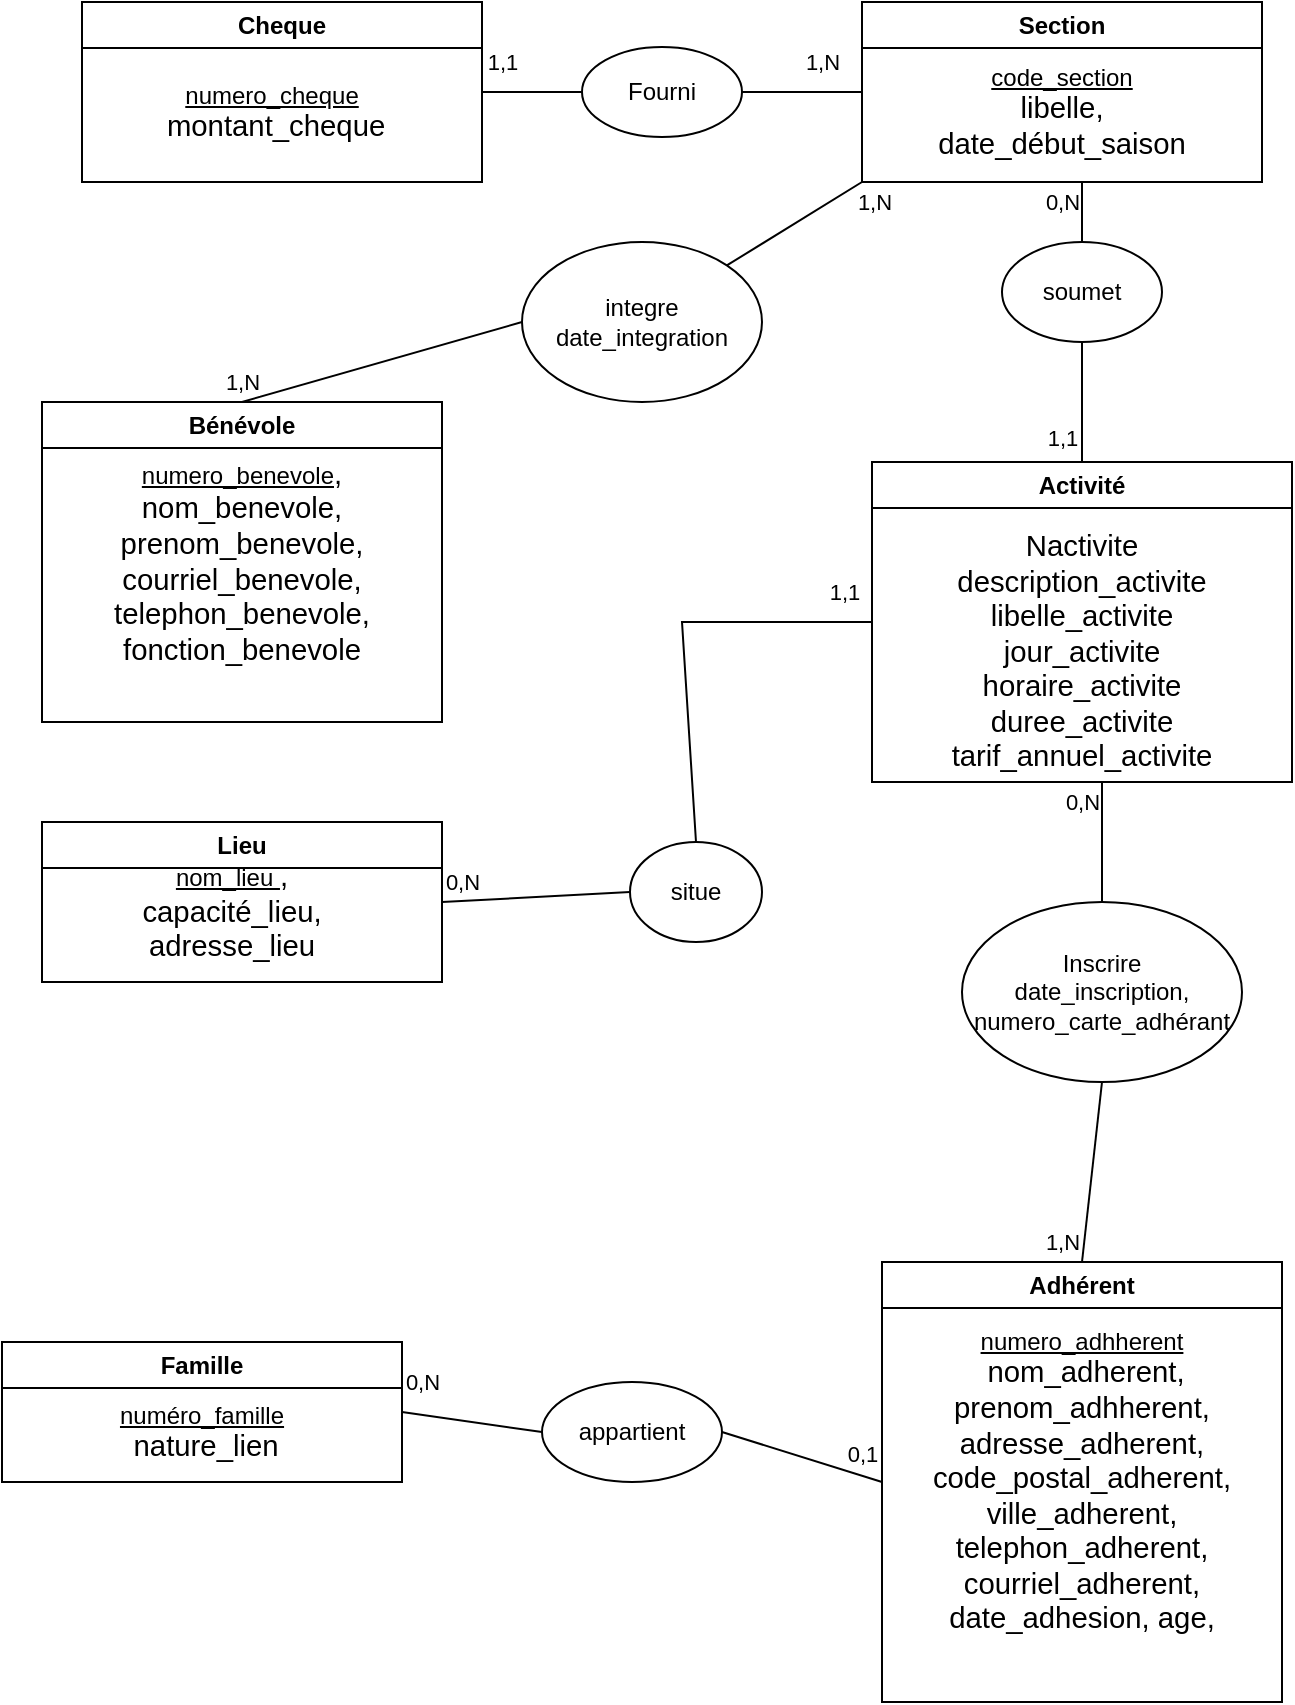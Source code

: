 <mxfile version="22.0.8" type="github">
  <diagram name="Page-1" id="Z1H5cb4nOgfpt247MVPV">
    <mxGraphModel dx="882" dy="604" grid="1" gridSize="10" guides="1" tooltips="1" connect="1" arrows="1" fold="1" page="1" pageScale="1" pageWidth="827" pageHeight="1169" math="0" shadow="0">
      <root>
        <mxCell id="0" />
        <mxCell id="1" parent="0" />
        <mxCell id="l4y7giBjrZG4BQ_seJTM-2" value="&lt;font style=&quot;vertical-align: inherit;&quot;&gt;&lt;font style=&quot;vertical-align: inherit;&quot;&gt;Famille&lt;/font&gt;&lt;/font&gt;" style="swimlane;whiteSpace=wrap;html=1;" parent="1" vertex="1">
          <mxGeometry x="10" y="700" width="200" height="70" as="geometry" />
        </mxCell>
        <mxCell id="l4y7giBjrZG4BQ_seJTM-3" value="&lt;u&gt;&lt;font style=&quot;vertical-align: inherit;&quot;&gt;&lt;font style=&quot;vertical-align: inherit;&quot;&gt;numéro_famille&lt;br&gt;&lt;/font&gt;&lt;/font&gt;&lt;/u&gt;&lt;span style=&quot;font-size:11.0pt;font-family:&amp;quot;Arial&amp;quot;,sans-serif;mso-fareast-font-family:&lt;br/&gt;NSimSun;mso-bidi-font-family:&amp;quot;Lucida Sans&amp;quot;;mso-ansi-language:FR;mso-fareast-language:&lt;br/&gt;ZH-CN;mso-bidi-language:HI&quot;&gt;&lt;font style=&quot;vertical-align: inherit;&quot;&gt;&lt;font style=&quot;vertical-align: inherit;&quot;&gt;&amp;nbsp;nature_lien&lt;/font&gt;&lt;/font&gt;&lt;/span&gt;" style="text;html=1;strokeColor=none;fillColor=none;align=center;verticalAlign=middle;whiteSpace=wrap;rounded=0;" parent="l4y7giBjrZG4BQ_seJTM-2" vertex="1">
          <mxGeometry x="70" y="30" width="60" height="30" as="geometry" />
        </mxCell>
        <mxCell id="l4y7giBjrZG4BQ_seJTM-4" value="Section" style="swimlane;whiteSpace=wrap;html=1;" parent="1" vertex="1">
          <mxGeometry x="440" y="30" width="200" height="90" as="geometry" />
        </mxCell>
        <mxCell id="l4y7giBjrZG4BQ_seJTM-5" value="&lt;u&gt;&lt;font style=&quot;vertical-align: inherit;&quot;&gt;&lt;font style=&quot;vertical-align: inherit;&quot;&gt;code_section&lt;br&gt;&lt;/font&gt;&lt;/font&gt;&lt;/u&gt;&lt;span style=&quot;font-size:11.0pt;font-family:&amp;quot;Arial&amp;quot;,sans-serif;mso-fareast-font-family:&lt;br/&gt;NSimSun;mso-bidi-font-family:&amp;quot;Lucida Sans&amp;quot;;mso-ansi-language:FR;mso-fareast-language:&lt;br/&gt;ZH-CN;mso-bidi-language:HI&quot;&gt;&lt;font style=&quot;vertical-align: inherit;&quot;&gt;&lt;font style=&quot;vertical-align: inherit;&quot;&gt;libelle, date_début_saison&lt;/font&gt;&lt;/font&gt;&lt;/span&gt;" style="text;html=1;strokeColor=none;fillColor=none;align=center;verticalAlign=middle;whiteSpace=wrap;rounded=0;" parent="l4y7giBjrZG4BQ_seJTM-4" vertex="1">
          <mxGeometry x="70" y="40" width="60" height="30" as="geometry" />
        </mxCell>
        <mxCell id="l4y7giBjrZG4BQ_seJTM-14" value="Bénévole" style="swimlane;whiteSpace=wrap;html=1;" parent="1" vertex="1">
          <mxGeometry x="30" y="230" width="200" height="160" as="geometry" />
        </mxCell>
        <mxCell id="l4y7giBjrZG4BQ_seJTM-15" value="&lt;u&gt;&lt;font style=&quot;vertical-align: inherit;&quot;&gt;&lt;font style=&quot;vertical-align: inherit;&quot;&gt;numero_benevole&lt;/font&gt;&lt;/font&gt;&lt;/u&gt;&lt;span style=&quot;font-size:11.0pt;&lt;br/&gt;font-family:&amp;quot;Arial&amp;quot;,sans-serif;mso-fareast-font-family:NSimSun;mso-bidi-font-family:&lt;br/&gt;&amp;quot;Lucida Sans&amp;quot;;mso-ansi-language:EN-US;mso-fareast-language:ZH-CN;mso-bidi-language:&lt;br/&gt;HI&quot; lang=&quot;EN-US&quot;&gt;&lt;font style=&quot;vertical-align: inherit;&quot;&gt;&lt;font style=&quot;vertical-align: inherit;&quot;&gt;, nom_benevole, prenom_benevole, courriel_benevole, telephon_benevole, fonction_benevole&lt;/font&gt;&lt;/font&gt;&lt;/span&gt;" style="text;html=1;strokeColor=none;fillColor=none;align=center;verticalAlign=middle;whiteSpace=wrap;rounded=0;" parent="l4y7giBjrZG4BQ_seJTM-14" vertex="1">
          <mxGeometry x="70" y="65" width="60" height="30" as="geometry" />
        </mxCell>
        <mxCell id="l4y7giBjrZG4BQ_seJTM-19" value="Activité" style="swimlane;whiteSpace=wrap;html=1;" parent="1" vertex="1">
          <mxGeometry x="445" y="260" width="210" height="160" as="geometry" />
        </mxCell>
        <mxCell id="l4y7giBjrZG4BQ_seJTM-20" value="&lt;font style=&quot;vertical-align: inherit;&quot;&gt;&lt;font style=&quot;vertical-align: inherit;&quot;&gt;&lt;font style=&quot;vertical-align: inherit;&quot;&gt;&lt;font style=&quot;vertical-align: inherit;&quot;&gt;&lt;font face=&quot;Arial, sans-serif&quot;&gt;&lt;span style=&quot;font-size: 11pt;&quot;&gt;Nactivite description_activite libelle_activite jour_activite horaire_activite duree_activite tarif_annuel_activite&lt;/span&gt;&lt;/font&gt;&lt;/font&gt;&lt;/font&gt;&lt;/font&gt;&lt;/font&gt;" style="text;html=1;strokeColor=none;fillColor=none;align=center;verticalAlign=middle;whiteSpace=wrap;rounded=0;" parent="l4y7giBjrZG4BQ_seJTM-19" vertex="1">
          <mxGeometry x="75" y="80" width="60" height="30" as="geometry" />
        </mxCell>
        <mxCell id="l4y7giBjrZG4BQ_seJTM-24" value="Adhérent" style="swimlane;whiteSpace=wrap;html=1;" parent="1" vertex="1">
          <mxGeometry x="450" y="660" width="200" height="220" as="geometry" />
        </mxCell>
        <mxCell id="l4y7giBjrZG4BQ_seJTM-25" value="&lt;u&gt;&lt;font style=&quot;vertical-align: inherit;&quot;&gt;&lt;font style=&quot;vertical-align: inherit;&quot;&gt;&lt;font style=&quot;vertical-align: inherit;&quot;&gt;&lt;font style=&quot;vertical-align: inherit;&quot;&gt;numero_adhherent &lt;/font&gt;&lt;/font&gt;&lt;/font&gt;&lt;/font&gt;&lt;/u&gt;&lt;span style=&quot;font-size:11.0pt;&lt;br/&gt;font-family:&amp;quot;Arial&amp;quot;,sans-serif;mso-fareast-font-family:NSimSun;mso-bidi-font-family:&lt;br/&gt;&amp;quot;Lucida Sans&amp;quot;;mso-ansi-language:EN-US;mso-fareast-language:ZH-CN;mso-bidi-language:&lt;br/&gt;HI&quot; lang=&quot;EN-US&quot;&gt;&lt;font style=&quot;vertical-align: inherit;&quot;&gt;&lt;font style=&quot;vertical-align: inherit;&quot;&gt;&lt;font style=&quot;vertical-align: inherit;&quot;&gt;&lt;font style=&quot;vertical-align: inherit;&quot;&gt;&amp;nbsp;nom_adherent, prenom_adhherent, adresse_adherent, code_postal_adherent, ville_adherent, telephon_adherent, courriel_adherent, date_adhesion, age,&lt;/font&gt;&lt;/font&gt;&lt;/font&gt;&lt;/font&gt;&lt;/span&gt;" style="text;html=1;strokeColor=none;fillColor=none;align=center;verticalAlign=middle;whiteSpace=wrap;rounded=0;" parent="l4y7giBjrZG4BQ_seJTM-24" vertex="1">
          <mxGeometry x="70" y="95" width="60" height="30" as="geometry" />
        </mxCell>
        <mxCell id="l4y7giBjrZG4BQ_seJTM-29" value="&lt;font style=&quot;vertical-align: inherit;&quot;&gt;&lt;font style=&quot;vertical-align: inherit;&quot;&gt;Cheque&lt;/font&gt;&lt;/font&gt;" style="swimlane;whiteSpace=wrap;html=1;" parent="1" vertex="1">
          <mxGeometry x="50" y="30" width="200" height="90" as="geometry" />
        </mxCell>
        <mxCell id="l4y7giBjrZG4BQ_seJTM-30" value="&lt;u&gt;&lt;font style=&quot;vertical-align: inherit;&quot;&gt;&lt;font style=&quot;vertical-align: inherit;&quot;&gt;numero_cheque&lt;br&gt;&lt;/font&gt;&lt;/font&gt;&lt;/u&gt;&lt;span style=&quot;font-size:11.0pt;font-family:&amp;quot;Arial&amp;quot;,sans-serif;mso-fareast-font-family:&lt;br/&gt;NSimSun;mso-bidi-font-family:&amp;quot;Lucida Sans&amp;quot;;mso-ansi-language:FR;mso-fareast-language:&lt;br/&gt;ZH-CN;mso-bidi-language:HI&quot;&gt;&lt;font style=&quot;vertical-align: inherit;&quot;&gt;&lt;font style=&quot;vertical-align: inherit;&quot;&gt;&amp;nbsp;montant_cheque&lt;/font&gt;&lt;/font&gt;&lt;/span&gt;" style="text;html=1;strokeColor=none;fillColor=none;align=center;verticalAlign=middle;whiteSpace=wrap;rounded=0;" parent="l4y7giBjrZG4BQ_seJTM-29" vertex="1">
          <mxGeometry x="65" y="40" width="60" height="30" as="geometry" />
        </mxCell>
        <mxCell id="l4y7giBjrZG4BQ_seJTM-32" value="Lieu" style="swimlane;whiteSpace=wrap;html=1;" parent="1" vertex="1">
          <mxGeometry x="30" y="440" width="200" height="80" as="geometry" />
        </mxCell>
        <mxCell id="l4y7giBjrZG4BQ_seJTM-33" value="&lt;u&gt;&lt;font style=&quot;vertical-align: inherit;&quot;&gt;&lt;font style=&quot;vertical-align: inherit;&quot;&gt;nom_lieu &lt;/font&gt;&lt;/font&gt;&lt;/u&gt;&lt;span style=&quot;font-size:11.0pt;font-family:&amp;quot;Arial&amp;quot;,sans-serif;mso-fareast-font-family:&lt;br/&gt;NSimSun;mso-bidi-font-family:&amp;quot;Lucida Sans&amp;quot;;mso-ansi-language:FR;mso-fareast-language:&lt;br/&gt;ZH-CN;mso-bidi-language:HI&quot;&gt;&lt;font style=&quot;vertical-align: inherit;&quot;&gt;&lt;font style=&quot;vertical-align: inherit;&quot;&gt;, capacité&lt;/font&gt;&lt;/font&gt;&lt;/span&gt;&lt;span style=&quot;font-size:11.0pt;font-family:&lt;br/&gt;&amp;quot;Arial&amp;quot;,sans-serif;mso-fareast-font-family:NSimSun;mso-bidi-font-family:&amp;quot;Lucida Sans&amp;quot;;&lt;br/&gt;mso-ansi-language:FR;mso-fareast-language:ZH-CN;mso-bidi-language:HI&quot;&gt;&lt;font style=&quot;vertical-align: inherit;&quot;&gt;&lt;font style=&quot;vertical-align: inherit;&quot;&gt;_lieu, adresse_lieu&lt;/font&gt;&lt;/font&gt;&lt;/span&gt;" style="text;html=1;strokeColor=none;fillColor=none;align=center;verticalAlign=middle;whiteSpace=wrap;rounded=0;" parent="l4y7giBjrZG4BQ_seJTM-32" vertex="1">
          <mxGeometry x="65" y="30" width="60" height="30" as="geometry" />
        </mxCell>
        <mxCell id="yP5zEzGh9lMOg15uP4kJ-4" value="&lt;font style=&quot;vertical-align: inherit;&quot;&gt;&lt;font style=&quot;vertical-align: inherit;&quot;&gt;soumet&lt;/font&gt;&lt;/font&gt;" style="ellipse;whiteSpace=wrap;html=1;" vertex="1" parent="1">
          <mxGeometry x="510" y="150" width="80" height="50" as="geometry" />
        </mxCell>
        <mxCell id="yP5zEzGh9lMOg15uP4kJ-5" value="" style="endArrow=none;html=1;rounded=0;entryX=0.5;entryY=1;entryDx=0;entryDy=0;exitX=0.5;exitY=0;exitDx=0;exitDy=0;" edge="1" parent="1" source="l4y7giBjrZG4BQ_seJTM-19" target="yP5zEzGh9lMOg15uP4kJ-4">
          <mxGeometry width="50" height="50" relative="1" as="geometry">
            <mxPoint x="520" y="250" as="sourcePoint" />
            <mxPoint x="570" y="200" as="targetPoint" />
          </mxGeometry>
        </mxCell>
        <mxCell id="yP5zEzGh9lMOg15uP4kJ-11" value="&lt;font style=&quot;vertical-align: inherit;&quot;&gt;&lt;font style=&quot;vertical-align: inherit;&quot;&gt;1,1&lt;/font&gt;&lt;/font&gt;" style="edgeLabel;html=1;align=center;verticalAlign=middle;resizable=0;points=[];" vertex="1" connectable="0" parent="yP5zEzGh9lMOg15uP4kJ-5">
          <mxGeometry x="-0.6" y="1" relative="1" as="geometry">
            <mxPoint x="-9" as="offset" />
          </mxGeometry>
        </mxCell>
        <mxCell id="yP5zEzGh9lMOg15uP4kJ-10" value="" style="endArrow=none;html=1;rounded=0;exitX=0.5;exitY=0;exitDx=0;exitDy=0;" edge="1" parent="1" source="yP5zEzGh9lMOg15uP4kJ-4">
          <mxGeometry width="50" height="50" relative="1" as="geometry">
            <mxPoint x="530" y="180" as="sourcePoint" />
            <mxPoint x="550" y="120" as="targetPoint" />
          </mxGeometry>
        </mxCell>
        <mxCell id="yP5zEzGh9lMOg15uP4kJ-12" value="&lt;font style=&quot;vertical-align: inherit;&quot;&gt;&lt;font style=&quot;vertical-align: inherit;&quot;&gt;0,N&lt;/font&gt;&lt;/font&gt;" style="edgeLabel;html=1;align=center;verticalAlign=middle;resizable=0;points=[];" vertex="1" connectable="0" parent="yP5zEzGh9lMOg15uP4kJ-10">
          <mxGeometry y="-9" relative="1" as="geometry">
            <mxPoint x="-19" y="-5" as="offset" />
          </mxGeometry>
        </mxCell>
        <mxCell id="yP5zEzGh9lMOg15uP4kJ-13" value="&lt;font style=&quot;vertical-align: inherit;&quot;&gt;&lt;font style=&quot;vertical-align: inherit;&quot;&gt;Fourni&lt;/font&gt;&lt;/font&gt;" style="ellipse;whiteSpace=wrap;html=1;" vertex="1" parent="1">
          <mxGeometry x="300" y="52.5" width="80" height="45" as="geometry" />
        </mxCell>
        <mxCell id="yP5zEzGh9lMOg15uP4kJ-14" value="" style="endArrow=none;html=1;rounded=0;entryX=0;entryY=0.5;entryDx=0;entryDy=0;exitX=1;exitY=0.5;exitDx=0;exitDy=0;" edge="1" parent="1" source="yP5zEzGh9lMOg15uP4kJ-13" target="l4y7giBjrZG4BQ_seJTM-4">
          <mxGeometry width="50" height="50" relative="1" as="geometry">
            <mxPoint x="380" y="120" as="sourcePoint" />
            <mxPoint x="450" y="80" as="targetPoint" />
          </mxGeometry>
        </mxCell>
        <mxCell id="yP5zEzGh9lMOg15uP4kJ-16" value="&lt;font style=&quot;vertical-align: inherit;&quot;&gt;&lt;font style=&quot;vertical-align: inherit;&quot;&gt;1,N&lt;/font&gt;&lt;/font&gt;" style="edgeLabel;html=1;align=center;verticalAlign=middle;resizable=0;points=[];" vertex="1" connectable="0" parent="yP5zEzGh9lMOg15uP4kJ-14">
          <mxGeometry x="-0.2" y="-3" relative="1" as="geometry">
            <mxPoint x="16" y="-18" as="offset" />
          </mxGeometry>
        </mxCell>
        <mxCell id="yP5zEzGh9lMOg15uP4kJ-15" value="" style="endArrow=none;html=1;rounded=0;entryX=0;entryY=0.5;entryDx=0;entryDy=0;exitX=1;exitY=0.5;exitDx=0;exitDy=0;" edge="1" parent="1" source="l4y7giBjrZG4BQ_seJTM-29" target="yP5zEzGh9lMOg15uP4kJ-13">
          <mxGeometry width="50" height="50" relative="1" as="geometry">
            <mxPoint x="250" y="100" as="sourcePoint" />
            <mxPoint x="300" y="50" as="targetPoint" />
          </mxGeometry>
        </mxCell>
        <mxCell id="yP5zEzGh9lMOg15uP4kJ-17" value="&lt;font style=&quot;vertical-align: inherit;&quot;&gt;&lt;font style=&quot;vertical-align: inherit;&quot;&gt;1,1&lt;/font&gt;&lt;/font&gt;" style="edgeLabel;html=1;align=center;verticalAlign=middle;resizable=0;points=[];" vertex="1" connectable="0" parent="yP5zEzGh9lMOg15uP4kJ-15">
          <mxGeometry x="-0.16" y="7" relative="1" as="geometry">
            <mxPoint x="-11" y="-8" as="offset" />
          </mxGeometry>
        </mxCell>
        <mxCell id="yP5zEzGh9lMOg15uP4kJ-18" value="&lt;font style=&quot;vertical-align: inherit;&quot;&gt;&lt;font style=&quot;vertical-align: inherit;&quot;&gt;integre&lt;br&gt;date_integration&lt;br&gt;&lt;/font&gt;&lt;/font&gt;" style="ellipse;whiteSpace=wrap;html=1;" vertex="1" parent="1">
          <mxGeometry x="270" y="150" width="120" height="80" as="geometry" />
        </mxCell>
        <mxCell id="yP5zEzGh9lMOg15uP4kJ-19" value="" style="endArrow=none;html=1;rounded=0;exitX=1;exitY=0;exitDx=0;exitDy=0;" edge="1" parent="1" source="yP5zEzGh9lMOg15uP4kJ-18">
          <mxGeometry width="50" height="50" relative="1" as="geometry">
            <mxPoint x="390" y="170" as="sourcePoint" />
            <mxPoint x="440" y="120" as="targetPoint" />
          </mxGeometry>
        </mxCell>
        <mxCell id="yP5zEzGh9lMOg15uP4kJ-22" value="&lt;font style=&quot;vertical-align: inherit;&quot;&gt;&lt;font style=&quot;vertical-align: inherit;&quot;&gt;1,N&lt;/font&gt;&lt;/font&gt;" style="edgeLabel;html=1;align=center;verticalAlign=middle;resizable=0;points=[];" vertex="1" connectable="0" parent="yP5zEzGh9lMOg15uP4kJ-19">
          <mxGeometry x="0.531" relative="1" as="geometry">
            <mxPoint x="21" as="offset" />
          </mxGeometry>
        </mxCell>
        <mxCell id="yP5zEzGh9lMOg15uP4kJ-20" value="" style="endArrow=none;html=1;rounded=0;entryX=0;entryY=0.5;entryDx=0;entryDy=0;exitX=0.5;exitY=0;exitDx=0;exitDy=0;" edge="1" parent="1" source="l4y7giBjrZG4BQ_seJTM-14" target="yP5zEzGh9lMOg15uP4kJ-18">
          <mxGeometry width="50" height="50" relative="1" as="geometry">
            <mxPoint x="230" y="260" as="sourcePoint" />
            <mxPoint x="280" y="210" as="targetPoint" />
          </mxGeometry>
        </mxCell>
        <mxCell id="yP5zEzGh9lMOg15uP4kJ-23" value="&lt;font style=&quot;vertical-align: inherit;&quot;&gt;&lt;font style=&quot;vertical-align: inherit;&quot;&gt;1,N&lt;/font&gt;&lt;/font&gt;" style="edgeLabel;html=1;align=center;verticalAlign=middle;resizable=0;points=[];" vertex="1" connectable="0" parent="yP5zEzGh9lMOg15uP4kJ-20">
          <mxGeometry x="-0.383" y="4" relative="1" as="geometry">
            <mxPoint x="-42" y="6" as="offset" />
          </mxGeometry>
        </mxCell>
        <mxCell id="yP5zEzGh9lMOg15uP4kJ-24" value="&lt;font style=&quot;vertical-align: inherit;&quot;&gt;&lt;font style=&quot;vertical-align: inherit;&quot;&gt;situe&lt;/font&gt;&lt;/font&gt;" style="ellipse;whiteSpace=wrap;html=1;" vertex="1" parent="1">
          <mxGeometry x="324" y="450" width="66" height="50" as="geometry" />
        </mxCell>
        <mxCell id="yP5zEzGh9lMOg15uP4kJ-25" value="" style="endArrow=none;html=1;rounded=0;entryX=0;entryY=0.5;entryDx=0;entryDy=0;exitX=0.5;exitY=0;exitDx=0;exitDy=0;" edge="1" parent="1" source="yP5zEzGh9lMOg15uP4kJ-24" target="l4y7giBjrZG4BQ_seJTM-19">
          <mxGeometry width="50" height="50" relative="1" as="geometry">
            <mxPoint x="340" y="340" as="sourcePoint" />
            <mxPoint x="360" y="320" as="targetPoint" />
            <Array as="points">
              <mxPoint x="350" y="340" />
            </Array>
          </mxGeometry>
        </mxCell>
        <mxCell id="yP5zEzGh9lMOg15uP4kJ-27" value="&lt;font style=&quot;vertical-align: inherit;&quot;&gt;&lt;font style=&quot;vertical-align: inherit;&quot;&gt;1,1&lt;/font&gt;&lt;/font&gt;" style="edgeLabel;html=1;align=center;verticalAlign=middle;resizable=0;points=[];" vertex="1" connectable="0" parent="yP5zEzGh9lMOg15uP4kJ-25">
          <mxGeometry x="0.708" y="3" relative="1" as="geometry">
            <mxPoint x="15" y="-12" as="offset" />
          </mxGeometry>
        </mxCell>
        <mxCell id="yP5zEzGh9lMOg15uP4kJ-26" value="" style="endArrow=none;html=1;rounded=0;entryX=0;entryY=0.5;entryDx=0;entryDy=0;exitX=1;exitY=0.5;exitDx=0;exitDy=0;" edge="1" parent="1" source="l4y7giBjrZG4BQ_seJTM-32" target="yP5zEzGh9lMOg15uP4kJ-24">
          <mxGeometry width="50" height="50" relative="1" as="geometry">
            <mxPoint x="240" y="510" as="sourcePoint" />
            <mxPoint x="290" y="460" as="targetPoint" />
          </mxGeometry>
        </mxCell>
        <mxCell id="yP5zEzGh9lMOg15uP4kJ-28" value="&lt;font style=&quot;vertical-align: inherit;&quot;&gt;&lt;font style=&quot;vertical-align: inherit;&quot;&gt;0,N&lt;/font&gt;&lt;/font&gt;" style="edgeLabel;html=1;align=center;verticalAlign=middle;resizable=0;points=[];" vertex="1" connectable="0" parent="yP5zEzGh9lMOg15uP4kJ-26">
          <mxGeometry x="-0.677" y="4" relative="1" as="geometry">
            <mxPoint x="-5" y="-5" as="offset" />
          </mxGeometry>
        </mxCell>
        <mxCell id="yP5zEzGh9lMOg15uP4kJ-29" value="&lt;div&gt;&lt;font style=&quot;vertical-align: inherit;&quot;&gt;&lt;font style=&quot;vertical-align: inherit;&quot;&gt;&lt;font style=&quot;vertical-align: inherit;&quot;&gt;&lt;font style=&quot;vertical-align: inherit;&quot;&gt;&lt;font style=&quot;vertical-align: inherit;&quot;&gt;&lt;font style=&quot;vertical-align: inherit;&quot;&gt;Inscrire&lt;/font&gt;&lt;/font&gt;&lt;/font&gt;&lt;/font&gt;&lt;/font&gt;&lt;/font&gt;&lt;/div&gt;&lt;div&gt;&lt;font style=&quot;vertical-align: inherit;&quot;&gt;&lt;font style=&quot;vertical-align: inherit;&quot;&gt;date_inscription, numero_carte_adhérant&lt;/font&gt;&lt;/font&gt;&lt;br&gt;&lt;/div&gt;" style="ellipse;whiteSpace=wrap;html=1;" vertex="1" parent="1">
          <mxGeometry x="490" y="480" width="140" height="90" as="geometry" />
        </mxCell>
        <mxCell id="yP5zEzGh9lMOg15uP4kJ-30" value="" style="endArrow=none;html=1;rounded=0;exitX=0.5;exitY=0;exitDx=0;exitDy=0;" edge="1" parent="1" source="yP5zEzGh9lMOg15uP4kJ-29">
          <mxGeometry width="50" height="50" relative="1" as="geometry">
            <mxPoint x="530" y="480" as="sourcePoint" />
            <mxPoint x="560" y="420" as="targetPoint" />
          </mxGeometry>
        </mxCell>
        <mxCell id="yP5zEzGh9lMOg15uP4kJ-32" value="&lt;font style=&quot;vertical-align: inherit;&quot;&gt;&lt;font style=&quot;vertical-align: inherit;&quot;&gt;0,N&lt;/font&gt;&lt;/font&gt;" style="edgeLabel;html=1;align=center;verticalAlign=middle;resizable=0;points=[];" vertex="1" connectable="0" parent="yP5zEzGh9lMOg15uP4kJ-30">
          <mxGeometry x="0.367" y="-2" relative="1" as="geometry">
            <mxPoint x="-12" y="-9" as="offset" />
          </mxGeometry>
        </mxCell>
        <mxCell id="yP5zEzGh9lMOg15uP4kJ-31" value="" style="endArrow=none;html=1;rounded=0;entryX=0.5;entryY=1;entryDx=0;entryDy=0;exitX=0.5;exitY=0;exitDx=0;exitDy=0;" edge="1" parent="1" source="l4y7giBjrZG4BQ_seJTM-24" target="yP5zEzGh9lMOg15uP4kJ-29">
          <mxGeometry width="50" height="50" relative="1" as="geometry">
            <mxPoint x="535" y="655" as="sourcePoint" />
            <mxPoint x="570" y="590" as="targetPoint" />
          </mxGeometry>
        </mxCell>
        <mxCell id="yP5zEzGh9lMOg15uP4kJ-33" value="&lt;font style=&quot;vertical-align: inherit;&quot;&gt;&lt;font style=&quot;vertical-align: inherit;&quot;&gt;1,N&lt;/font&gt;&lt;/font&gt;" style="edgeLabel;html=1;align=center;verticalAlign=middle;resizable=0;points=[];" vertex="1" connectable="0" parent="yP5zEzGh9lMOg15uP4kJ-31">
          <mxGeometry x="-0.649" y="2" relative="1" as="geometry">
            <mxPoint x="-10" y="6" as="offset" />
          </mxGeometry>
        </mxCell>
        <mxCell id="yP5zEzGh9lMOg15uP4kJ-34" value="" style="endArrow=none;html=1;rounded=0;exitX=1;exitY=0.5;exitDx=0;exitDy=0;entryX=0;entryY=0.5;entryDx=0;entryDy=0;" edge="1" parent="1" source="l4y7giBjrZG4BQ_seJTM-2" target="yP5zEzGh9lMOg15uP4kJ-35">
          <mxGeometry width="50" height="50" relative="1" as="geometry">
            <mxPoint x="220" y="750" as="sourcePoint" />
            <mxPoint x="270" y="700" as="targetPoint" />
          </mxGeometry>
        </mxCell>
        <mxCell id="yP5zEzGh9lMOg15uP4kJ-38" value="&lt;font style=&quot;vertical-align: inherit;&quot;&gt;&lt;font style=&quot;vertical-align: inherit;&quot;&gt;0,N&lt;/font&gt;&lt;/font&gt;" style="edgeLabel;html=1;align=center;verticalAlign=middle;resizable=0;points=[];" vertex="1" connectable="0" parent="yP5zEzGh9lMOg15uP4kJ-34">
          <mxGeometry x="-0.58" y="2" relative="1" as="geometry">
            <mxPoint x="-5" y="-15" as="offset" />
          </mxGeometry>
        </mxCell>
        <mxCell id="yP5zEzGh9lMOg15uP4kJ-35" value="&lt;font style=&quot;vertical-align: inherit;&quot;&gt;&lt;font style=&quot;vertical-align: inherit;&quot;&gt;appartient&lt;/font&gt;&lt;/font&gt;" style="ellipse;whiteSpace=wrap;html=1;" vertex="1" parent="1">
          <mxGeometry x="280" y="720" width="90" height="50" as="geometry" />
        </mxCell>
        <mxCell id="yP5zEzGh9lMOg15uP4kJ-36" value="" style="endArrow=none;html=1;rounded=0;exitX=1;exitY=0.5;exitDx=0;exitDy=0;entryX=0;entryY=0.5;entryDx=0;entryDy=0;" edge="1" parent="1" source="yP5zEzGh9lMOg15uP4kJ-35" target="l4y7giBjrZG4BQ_seJTM-24">
          <mxGeometry width="50" height="50" relative="1" as="geometry">
            <mxPoint x="370" y="730" as="sourcePoint" />
            <mxPoint x="420" y="680" as="targetPoint" />
          </mxGeometry>
        </mxCell>
        <mxCell id="yP5zEzGh9lMOg15uP4kJ-37" value="&lt;font style=&quot;vertical-align: inherit;&quot;&gt;&lt;font style=&quot;vertical-align: inherit;&quot;&gt;0,1&lt;/font&gt;&lt;/font&gt;" style="edgeLabel;html=1;align=center;verticalAlign=middle;resizable=0;points=[];" vertex="1" connectable="0" parent="yP5zEzGh9lMOg15uP4kJ-36">
          <mxGeometry x="0.623" relative="1" as="geometry">
            <mxPoint x="5" y="-10" as="offset" />
          </mxGeometry>
        </mxCell>
      </root>
    </mxGraphModel>
  </diagram>
</mxfile>

